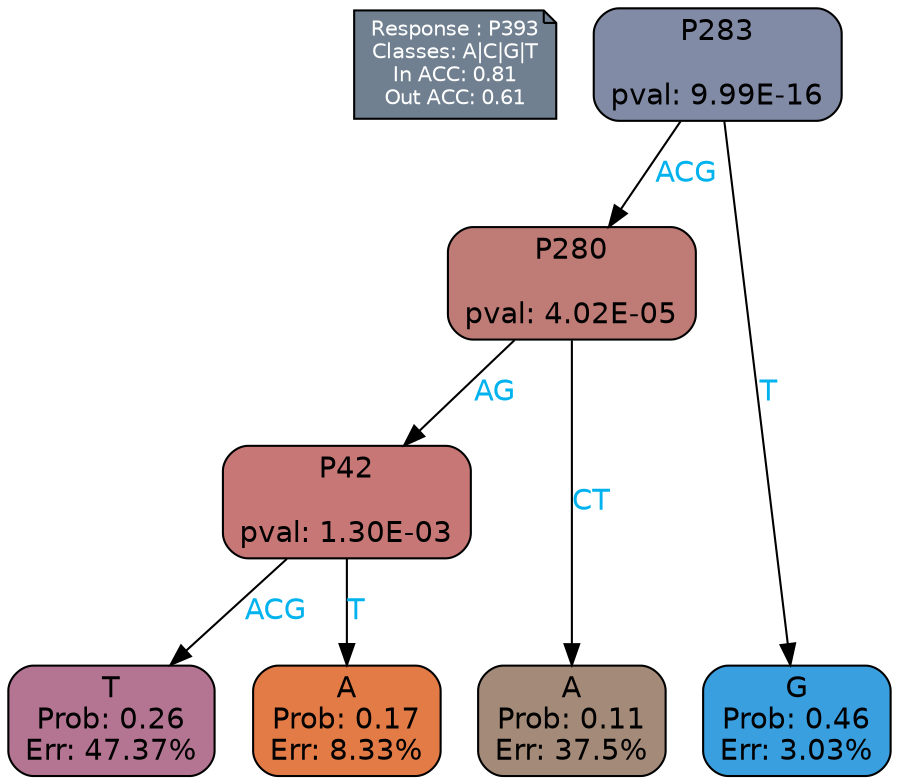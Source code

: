 digraph Tree {
node [shape=box, style="filled, rounded", color="black", fontname=helvetica] ;
graph [ranksep=equally, splines=polylines, bgcolor=transparent, dpi=600] ;
edge [fontname=helvetica] ;
LEGEND [label="Response : P393
Classes: A|C|G|T
In ACC: 0.81
Out ACC: 0.61
",shape=note,align=left,style=filled,fillcolor="slategray",fontcolor="white",fontsize=10];1 [label="P283

pval: 9.99E-16", fillcolor="#828ba6"] ;
2 [label="P280

pval: 4.02E-05", fillcolor="#bf7b76"] ;
3 [label="P42

pval: 1.30E-03", fillcolor="#c67776"] ;
4 [label="T
Prob: 0.26
Err: 47.37%", fillcolor="#b47593"] ;
5 [label="A
Prob: 0.17
Err: 8.33%", fillcolor="#e37b47"] ;
6 [label="A
Prob: 0.11
Err: 37.5%", fillcolor="#a48b79"] ;
7 [label="G
Prob: 0.46
Err: 3.03%", fillcolor="#399fdf"] ;
1 -> 2 [label="ACG",fontcolor=deepskyblue2] ;
1 -> 7 [label="T",fontcolor=deepskyblue2] ;
2 -> 3 [label="AG",fontcolor=deepskyblue2] ;
2 -> 6 [label="CT",fontcolor=deepskyblue2] ;
3 -> 4 [label="ACG",fontcolor=deepskyblue2] ;
3 -> 5 [label="T",fontcolor=deepskyblue2] ;
{rank = same; 4;5;6;7;}{rank = same; LEGEND;1;}}
